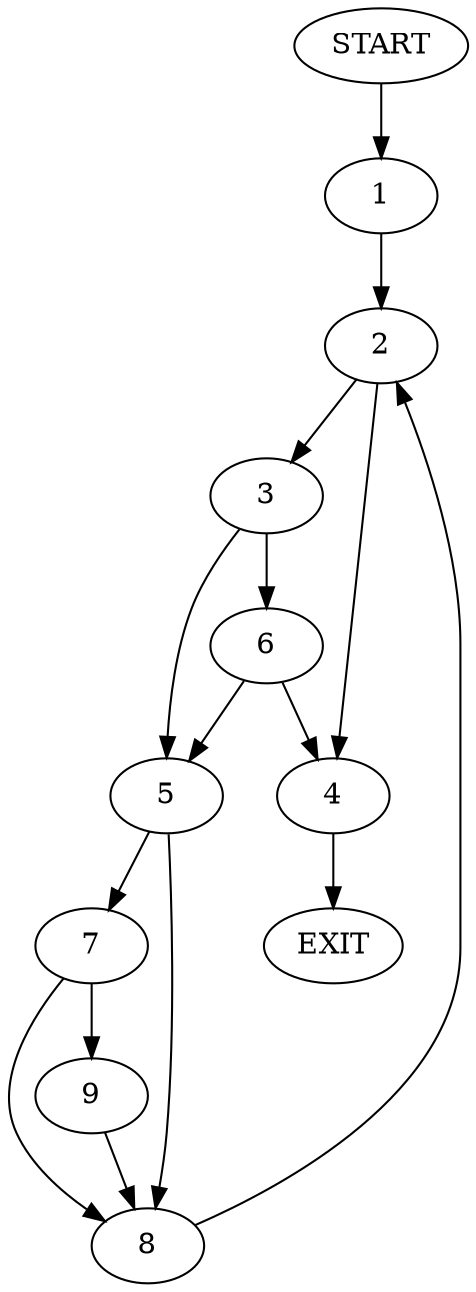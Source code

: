 digraph {
0 [label="START"]
10 [label="EXIT"]
0 -> 1
1 -> 2
2 -> 3
2 -> 4
4 -> 10
3 -> 5
3 -> 6
6 -> 5
6 -> 4
5 -> 7
5 -> 8
8 -> 2
7 -> 9
7 -> 8
9 -> 8
}
